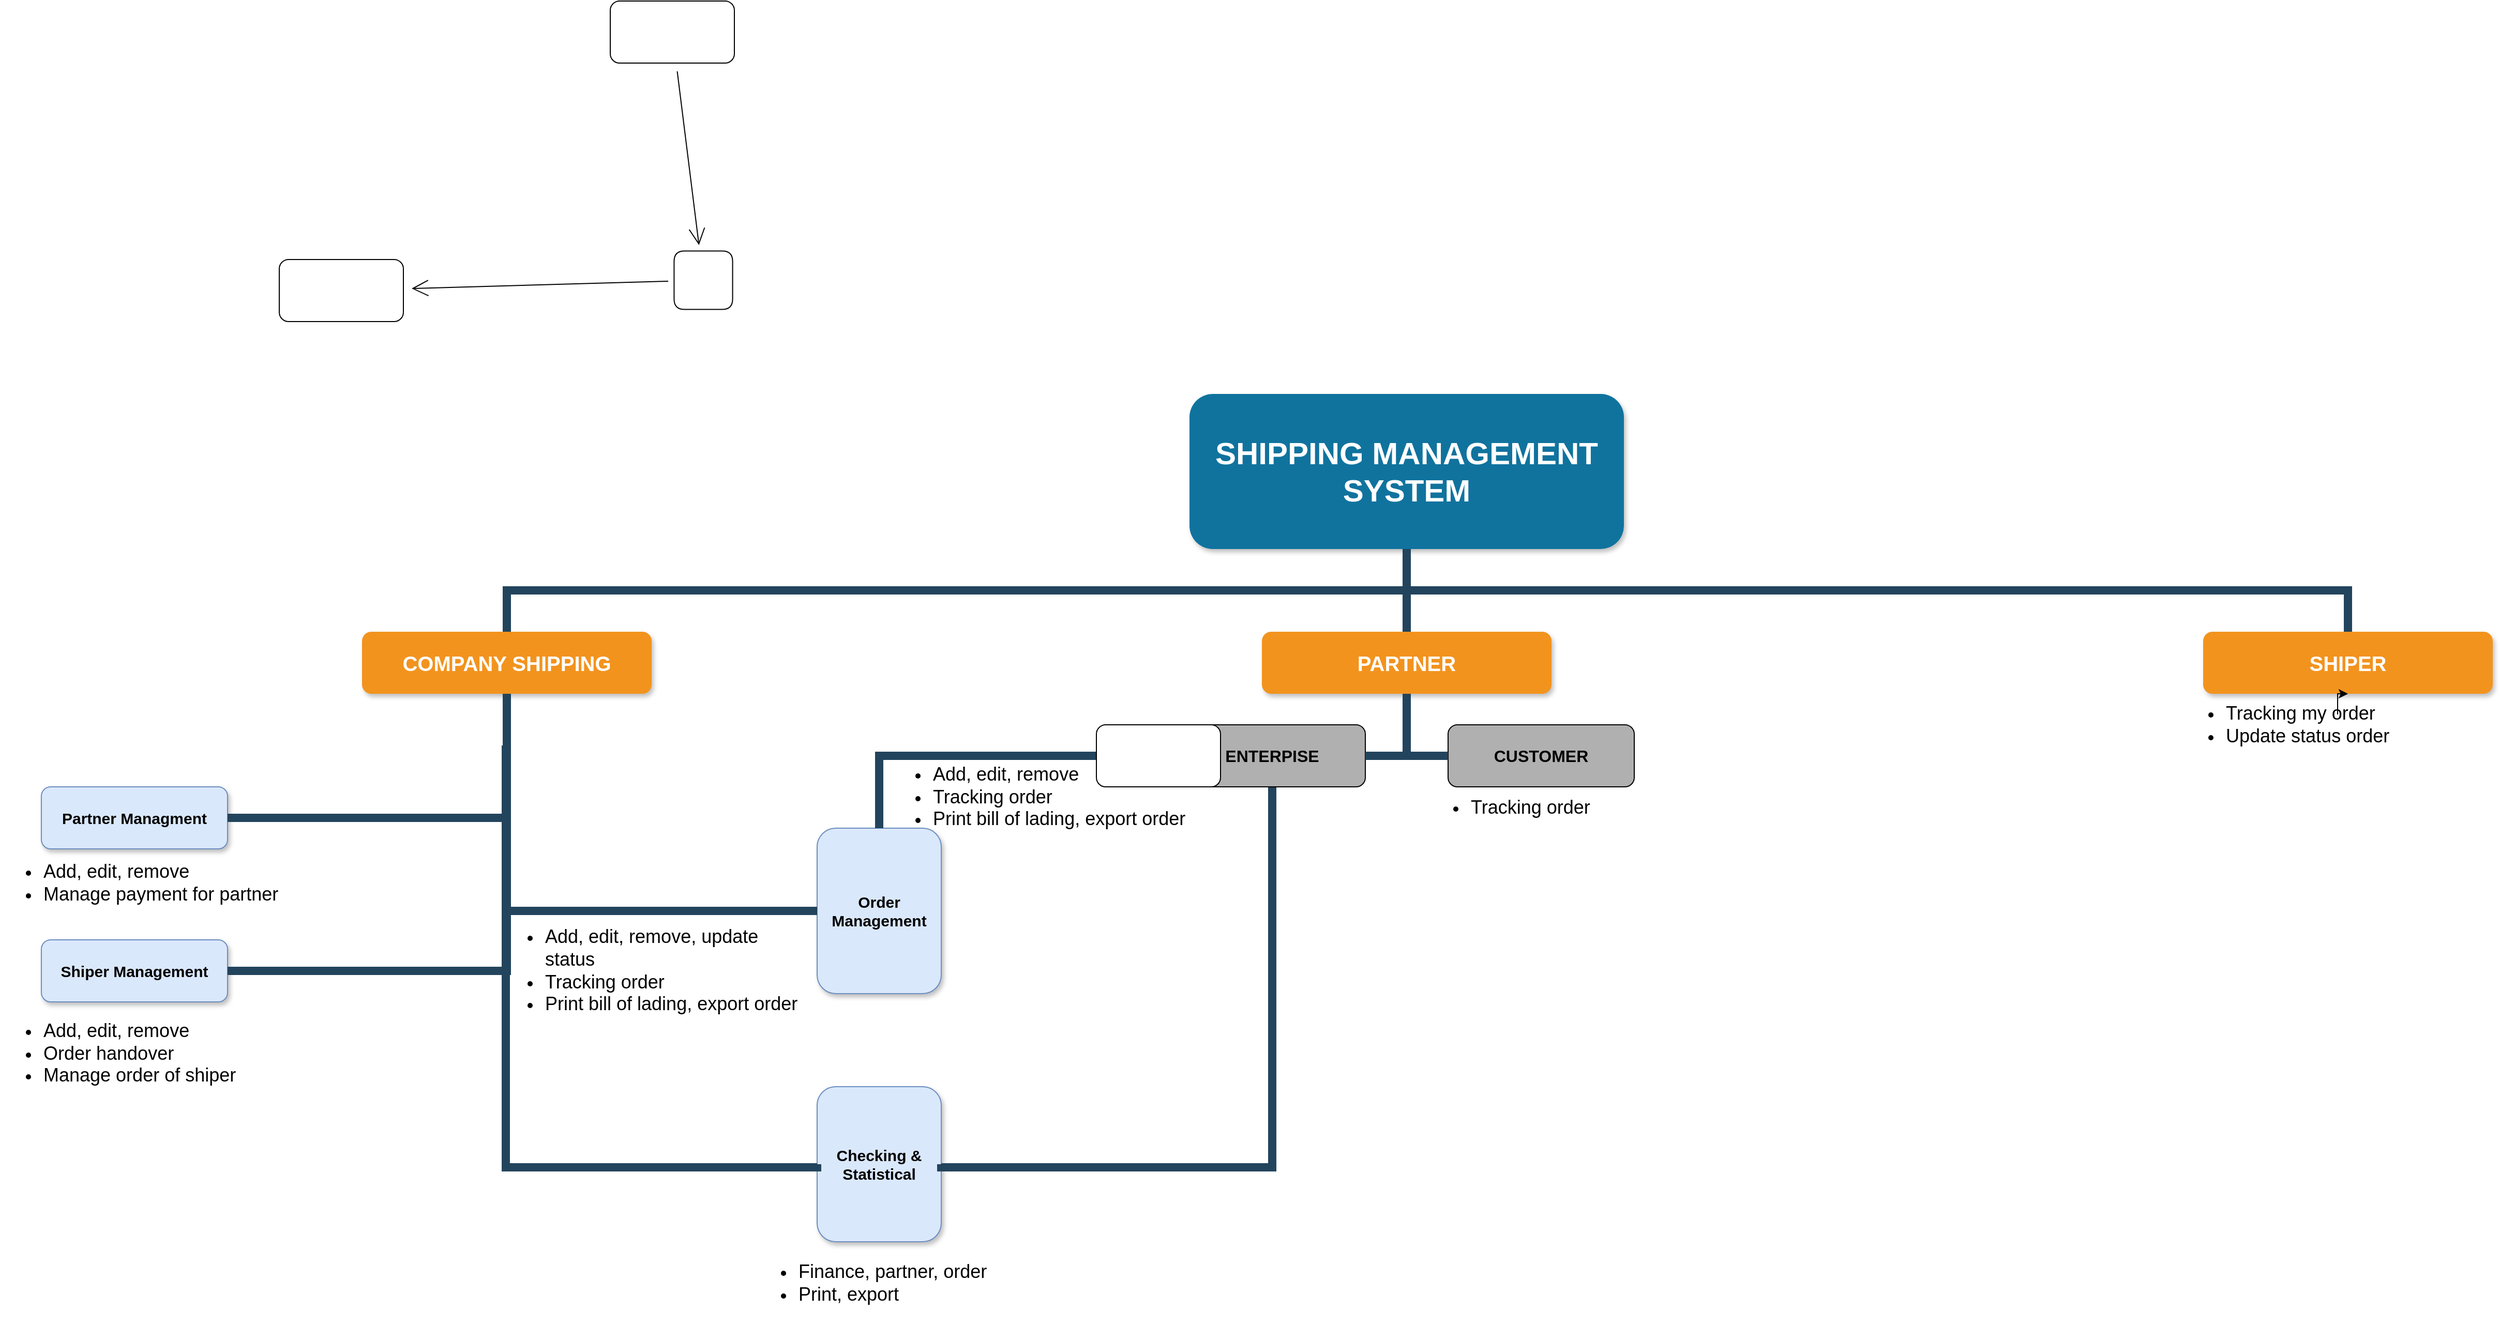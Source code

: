 <mxfile version="15.3.4" type="github">
  <diagram name="Page-1" id="64c3da0e-402f-94eb-ee01-a36477274f13">
    <mxGraphModel dx="2769" dy="1735" grid="1" gridSize="10" guides="1" tooltips="1" connect="1" arrows="1" fold="1" page="1" pageScale="1" pageWidth="1169" pageHeight="826" background="none" math="0" shadow="0">
      <root>
        <mxCell id="0" />
        <mxCell id="1" parent="0" />
        <mxCell id="2" value="SHIPPING MANAGEMENT SYSTEM" style="whiteSpace=wrap;rounded=1;shadow=1;fillColor=#10739E;strokeColor=none;fontColor=#FFFFFF;fontStyle=1;fontSize=30;" parent="1" vertex="1">
          <mxGeometry x="960" y="-50" width="420" height="150" as="geometry" />
        </mxCell>
        <mxCell id="3" value="COMPANY SHIPPING" style="whiteSpace=wrap;rounded=1;fillColor=#F2931E;strokeColor=none;shadow=1;fontColor=#FFFFFF;fontStyle=1;fontSize=20;" parent="1" vertex="1">
          <mxGeometry x="160" y="180" width="280" height="60" as="geometry" />
        </mxCell>
        <mxCell id="10" value="Partner Managment" style="whiteSpace=wrap;rounded=1;fillColor=#dae8fc;strokeColor=#6c8ebf;shadow=1;fontStyle=1;fontFamily=Helvetica;fontSize=15;" parent="1" vertex="1">
          <mxGeometry x="-150" y="330" width="180" height="60" as="geometry" />
        </mxCell>
        <mxCell id="103" value="" style="edgeStyle=elbowEdgeStyle;elbow=vertical;rounded=0;fontColor=#000000;endArrow=none;endFill=0;strokeWidth=8;strokeColor=#23445D;entryX=1;entryY=0.5;entryDx=0;entryDy=0;exitX=0.5;exitY=1;exitDx=0;exitDy=0;" parent="1" source="3" target="10" edge="1">
          <mxGeometry width="100" height="100" relative="1" as="geometry">
            <mxPoint x="20" y="290" as="sourcePoint" />
            <mxPoint x="120" y="190" as="targetPoint" />
            <Array as="points">
              <mxPoint x="170" y="360" />
            </Array>
          </mxGeometry>
        </mxCell>
        <mxCell id="229" value="" style="edgeStyle=elbowEdgeStyle;elbow=vertical;rounded=0;fontColor=#000000;endArrow=none;endFill=0;strokeWidth=8;strokeColor=#23445D;" parent="1" source="2" target="3" edge="1">
          <mxGeometry width="100" height="100" relative="1" as="geometry">
            <mxPoint x="540" y="140" as="sourcePoint" />
            <mxPoint x="640" y="40" as="targetPoint" />
          </mxGeometry>
        </mxCell>
        <mxCell id="231" value="" style="edgeStyle=elbowEdgeStyle;elbow=vertical;rounded=0;fontColor=#000000;endArrow=none;endFill=0;strokeWidth=8;strokeColor=#23445D;" parent="1" source="2" edge="1">
          <mxGeometry width="100" height="100" relative="1" as="geometry">
            <mxPoint x="560" y="160" as="sourcePoint" />
            <mxPoint x="1170" y="180" as="targetPoint" />
          </mxGeometry>
        </mxCell>
        <mxCell id="234" value="" style="edgeStyle=elbowEdgeStyle;elbow=vertical;rounded=0;fontColor=#000000;endArrow=none;endFill=0;strokeWidth=8;strokeColor=#23445D;entryX=0.5;entryY=0;entryDx=0;entryDy=0;" parent="1" source="2" target="_okTCba526bZoAkwn3fd-258" edge="1">
          <mxGeometry width="100" height="100" relative="1" as="geometry">
            <mxPoint x="590" y="190" as="sourcePoint" />
            <mxPoint x="2080" y="170.0" as="targetPoint" />
            <Array as="points">
              <mxPoint x="1630" y="140" />
            </Array>
          </mxGeometry>
        </mxCell>
        <mxCell id="_okTCba526bZoAkwn3fd-239" value="Order Management" style="whiteSpace=wrap;rounded=1;fillColor=#dae8fc;strokeColor=#6c8ebf;shadow=1;fontStyle=1;fontFamily=Helvetica;fontSize=15;" parent="1" vertex="1">
          <mxGeometry x="600" y="370" width="120" height="160" as="geometry" />
        </mxCell>
        <mxCell id="_okTCba526bZoAkwn3fd-240" value="" style="edgeStyle=elbowEdgeStyle;elbow=vertical;rounded=0;fontColor=#000000;endArrow=none;endFill=0;strokeWidth=8;strokeColor=#23445D;entryX=0;entryY=0.5;entryDx=0;entryDy=0;" parent="1" target="_okTCba526bZoAkwn3fd-239" edge="1">
          <mxGeometry width="100" height="100" relative="1" as="geometry">
            <mxPoint x="300" y="240" as="sourcePoint" />
            <mxPoint x="690" y="290" as="targetPoint" />
            <Array as="points">
              <mxPoint x="450" y="450" />
            </Array>
          </mxGeometry>
        </mxCell>
        <mxCell id="_okTCba526bZoAkwn3fd-241" value="Shiper Management" style="whiteSpace=wrap;rounded=1;fillColor=#dae8fc;strokeColor=#6c8ebf;shadow=1;fontStyle=1;fontFamily=Helvetica;fontSize=15;" parent="1" vertex="1">
          <mxGeometry x="-150" y="478" width="180" height="60" as="geometry" />
        </mxCell>
        <mxCell id="_okTCba526bZoAkwn3fd-242" value="" style="edgeStyle=elbowEdgeStyle;elbow=vertical;rounded=0;fontColor=#000000;endArrow=none;endFill=0;strokeWidth=8;strokeColor=#23445D;exitX=0.5;exitY=1;exitDx=0;exitDy=0;entryX=1;entryY=0.5;entryDx=0;entryDy=0;" parent="1" source="3" target="_okTCba526bZoAkwn3fd-241" edge="1">
          <mxGeometry width="100" height="100" relative="1" as="geometry">
            <mxPoint x="880" y="380" as="sourcePoint" />
            <mxPoint x="700" y="340" as="targetPoint" />
            <Array as="points">
              <mxPoint x="180" y="508" />
            </Array>
          </mxGeometry>
        </mxCell>
        <mxCell id="_okTCba526bZoAkwn3fd-243" value="Checking &amp; Statistical" style="whiteSpace=wrap;rounded=1;fillColor=#dae8fc;strokeColor=#6c8ebf;shadow=1;fontStyle=1;fontFamily=Helvetica;fontSize=15;" parent="1" vertex="1">
          <mxGeometry x="600" y="620" width="120" height="150" as="geometry" />
        </mxCell>
        <mxCell id="_okTCba526bZoAkwn3fd-244" value="" style="edgeStyle=elbowEdgeStyle;elbow=vertical;rounded=0;fontColor=#000000;endArrow=none;endFill=0;strokeWidth=8;strokeColor=#23445D;exitX=0.5;exitY=1;exitDx=0;exitDy=0;entryX=0;entryY=0.5;entryDx=0;entryDy=0;" parent="1" target="_okTCba526bZoAkwn3fd-243" edge="1">
          <mxGeometry width="100" height="100" relative="1" as="geometry">
            <mxPoint x="299.0" y="290" as="sourcePoint" />
            <mxPoint x="939" y="400" as="targetPoint" />
            <Array as="points">
              <mxPoint x="460" y="698" />
              <mxPoint x="549" y="340" />
            </Array>
          </mxGeometry>
        </mxCell>
        <mxCell id="_okTCba526bZoAkwn3fd-246" value="&lt;ul style=&quot;font-size: 18px;&quot;&gt;&lt;li style=&quot;font-size: 18px;&quot;&gt;Add, edit, remove&lt;/li&gt;&lt;li style=&quot;font-size: 18px;&quot;&gt;Order handover&lt;br style=&quot;font-size: 18px;&quot;&gt;&lt;/li&gt;&lt;li style=&quot;font-size: 18px;&quot;&gt;Manage order of shiper&lt;/li&gt;&lt;/ul&gt;" style="text;html=1;strokeColor=none;fillColor=none;align=left;verticalAlign=middle;whiteSpace=wrap;rounded=0;fontFamily=Helvetica;fontSize=18;" parent="1" vertex="1">
          <mxGeometry x="-190" y="578" width="240" height="20" as="geometry" />
        </mxCell>
        <mxCell id="_okTCba526bZoAkwn3fd-247" value="&lt;ul style=&quot;font-size: 18px;&quot;&gt;&lt;li style=&quot;font-size: 18px;&quot;&gt;Add, edit, remove, update status&lt;/li&gt;&lt;li style=&quot;font-size: 18px;&quot;&gt;Tracking order&lt;/li&gt;&lt;li style=&quot;font-size: 18px;&quot;&gt;Print bill of lading, export order&lt;/li&gt;&lt;/ul&gt;" style="text;html=1;strokeColor=none;fillColor=none;align=left;verticalAlign=middle;whiteSpace=wrap;rounded=0;fontFamily=Helvetica;fontSize=18;" parent="1" vertex="1">
          <mxGeometry x="295" y="498" width="290" height="20" as="geometry" />
        </mxCell>
        <mxCell id="_okTCba526bZoAkwn3fd-250" value="&lt;ul style=&quot;font-size: 18px;&quot;&gt;&lt;li style=&quot;font-size: 18px;&quot;&gt;Add, edit, remove&lt;/li&gt;&lt;li style=&quot;font-size: 18px;&quot;&gt;Manage payment for partner&lt;/li&gt;&lt;/ul&gt;" style="text;html=1;strokeColor=none;fillColor=none;align=left;verticalAlign=middle;whiteSpace=wrap;rounded=0;fontFamily=Helvetica;fontSize=18;" parent="1" vertex="1">
          <mxGeometry x="-190" y="413" width="300" height="20" as="geometry" />
        </mxCell>
        <mxCell id="_okTCba526bZoAkwn3fd-251" value="&lt;ul style=&quot;font-size: 18px;&quot;&gt;&lt;li style=&quot;font-size: 18px;&quot;&gt;Finance, partner, order&lt;/li&gt;&lt;li style=&quot;font-size: 18px;&quot;&gt;Print, export&lt;/li&gt;&lt;/ul&gt;" style="text;html=1;strokeColor=none;fillColor=none;align=left;verticalAlign=middle;whiteSpace=wrap;rounded=0;fontFamily=Helvetica;fontSize=18;" parent="1" vertex="1">
          <mxGeometry x="540" y="800" width="251" height="20" as="geometry" />
        </mxCell>
        <mxCell id="_okTCba526bZoAkwn3fd-252" value="PARTNER" style="whiteSpace=wrap;rounded=1;fillColor=#F2931E;strokeColor=none;shadow=1;fontColor=#FFFFFF;fontStyle=1;fontSize=20;" parent="1" vertex="1">
          <mxGeometry x="1030" y="180" width="280" height="60" as="geometry" />
        </mxCell>
        <mxCell id="_okTCba526bZoAkwn3fd-253" value="" style="edgeStyle=elbowEdgeStyle;elbow=vertical;rounded=0;fontColor=#000000;endArrow=none;endFill=0;strokeWidth=8;strokeColor=#23445D;entryX=1;entryY=0.5;entryDx=0;entryDy=0;exitX=0.5;exitY=1;exitDx=0;exitDy=0;" parent="1" source="_okTCba526bZoAkwn3fd-261" target="_okTCba526bZoAkwn3fd-243" edge="1">
          <mxGeometry width="100" height="100" relative="1" as="geometry">
            <mxPoint x="1070" y="300" as="sourcePoint" />
            <mxPoint x="689" y="640" as="targetPoint" />
            <Array as="points">
              <mxPoint x="880" y="698" />
              <mxPoint x="940" y="440" />
              <mxPoint x="1100" y="568" />
            </Array>
          </mxGeometry>
        </mxCell>
        <mxCell id="_okTCba526bZoAkwn3fd-255" value="&lt;ul style=&quot;font-size: 18px;&quot;&gt;&lt;li style=&quot;font-size: 18px;&quot;&gt;Add, edit, remove&lt;/li&gt;&lt;li style=&quot;font-size: 18px;&quot;&gt;Tracking order&lt;/li&gt;&lt;li style=&quot;font-size: 18px;&quot;&gt;Print bill of lading, export order&lt;/li&gt;&lt;/ul&gt;" style="text;html=1;strokeColor=none;fillColor=none;align=left;verticalAlign=middle;whiteSpace=wrap;rounded=0;fontFamily=Helvetica;fontSize=18;" parent="1" vertex="1">
          <mxGeometry x="670" y="330" width="300" height="20" as="geometry" />
        </mxCell>
        <mxCell id="_okTCba526bZoAkwn3fd-256" value="" style="edgeStyle=elbowEdgeStyle;elbow=vertical;rounded=0;fontColor=#000000;endArrow=none;endFill=0;strokeWidth=8;strokeColor=#23445D;entryX=0.5;entryY=0;entryDx=0;entryDy=0;exitX=0;exitY=0.5;exitDx=0;exitDy=0;" parent="1" source="_okTCba526bZoAkwn3fd-261" target="_okTCba526bZoAkwn3fd-239" edge="1">
          <mxGeometry width="100" height="100" relative="1" as="geometry">
            <mxPoint x="940" y="300" as="sourcePoint" />
            <mxPoint x="800.0" y="480.0" as="targetPoint" />
            <Array as="points">
              <mxPoint x="670" y="300" />
            </Array>
          </mxGeometry>
        </mxCell>
        <mxCell id="_okTCba526bZoAkwn3fd-258" value="SHIPER" style="whiteSpace=wrap;rounded=1;fillColor=#F2931E;strokeColor=none;shadow=1;fontColor=#FFFFFF;fontStyle=1;fontSize=20;" parent="1" vertex="1">
          <mxGeometry x="1940" y="180" width="280" height="60" as="geometry" />
        </mxCell>
        <mxCell id="_okTCba526bZoAkwn3fd-259" value="&lt;b style=&quot;font-size: 16px;&quot;&gt;CUSTOMER&lt;/b&gt;" style="rounded=1;whiteSpace=wrap;html=1;fontFamily=Helvetica;fontSize=16;labelBackgroundColor=none;fillColor=#B0B0B0;" parent="1" vertex="1">
          <mxGeometry x="1210" y="270" width="180" height="60" as="geometry" />
        </mxCell>
        <mxCell id="_okTCba526bZoAkwn3fd-261" value="&lt;b&gt;ENTERPISE&lt;/b&gt;" style="rounded=1;whiteSpace=wrap;html=1;fontFamily=Helvetica;fontSize=16;labelBackgroundColor=none;fillColor=#B0B0B0;" parent="1" vertex="1">
          <mxGeometry x="950" y="270" width="180" height="60" as="geometry" />
        </mxCell>
        <mxCell id="_okTCba526bZoAkwn3fd-262" value="" style="edgeStyle=elbowEdgeStyle;elbow=vertical;rounded=0;fontColor=#000000;endArrow=none;endFill=0;strokeWidth=8;strokeColor=#23445D;entryX=1;entryY=0.5;entryDx=0;entryDy=0;exitX=0.5;exitY=1;exitDx=0;exitDy=0;" parent="1" source="_okTCba526bZoAkwn3fd-252" target="_okTCba526bZoAkwn3fd-261" edge="1">
          <mxGeometry width="100" height="100" relative="1" as="geometry">
            <mxPoint x="1260.0" y="280" as="sourcePoint" />
            <mxPoint x="1010.0" y="280" as="targetPoint" />
            <Array as="points">
              <mxPoint x="1160" y="300" />
            </Array>
          </mxGeometry>
        </mxCell>
        <mxCell id="_okTCba526bZoAkwn3fd-263" value="" style="edgeStyle=elbowEdgeStyle;elbow=vertical;rounded=0;fontColor=#000000;endArrow=none;endFill=0;strokeWidth=8;strokeColor=#23445D;entryX=0;entryY=0.5;entryDx=0;entryDy=0;" parent="1" target="_okTCba526bZoAkwn3fd-259" edge="1">
          <mxGeometry width="100" height="100" relative="1" as="geometry">
            <mxPoint x="1170" y="240" as="sourcePoint" />
            <mxPoint x="1140" y="310" as="targetPoint" />
            <Array as="points">
              <mxPoint x="1180" y="300" />
            </Array>
          </mxGeometry>
        </mxCell>
        <mxCell id="_okTCba526bZoAkwn3fd-264" value="&lt;ul style=&quot;font-size: 18px&quot;&gt;&lt;li style=&quot;font-size: 18px&quot;&gt;Tracking order&lt;/li&gt;&lt;/ul&gt;" style="text;html=1;strokeColor=none;fillColor=none;align=left;verticalAlign=middle;whiteSpace=wrap;rounded=0;fontFamily=Helvetica;fontSize=18;" parent="1" vertex="1">
          <mxGeometry x="1190" y="340" width="300" height="20" as="geometry" />
        </mxCell>
        <mxCell id="_okTCba526bZoAkwn3fd-268" value="" style="edgeStyle=orthogonalEdgeStyle;rounded=0;orthogonalLoop=1;jettySize=auto;html=1;fontFamily=Helvetica;fontSize=18;" parent="1" source="_okTCba526bZoAkwn3fd-265" target="_okTCba526bZoAkwn3fd-258" edge="1">
          <mxGeometry relative="1" as="geometry" />
        </mxCell>
        <mxCell id="_okTCba526bZoAkwn3fd-265" value="&lt;ul style=&quot;font-size: 18px&quot;&gt;&lt;li style=&quot;font-size: 18px&quot;&gt;Tracking my order&lt;/li&gt;&lt;li style=&quot;font-size: 18px&quot;&gt;Update status order&lt;/li&gt;&lt;/ul&gt;" style="text;html=1;strokeColor=none;fillColor=none;align=left;verticalAlign=middle;whiteSpace=wrap;rounded=0;fontFamily=Helvetica;fontSize=18;" parent="1" vertex="1">
          <mxGeometry x="1920" y="260" width="300" height="20" as="geometry" />
        </mxCell>
        <mxCell id="bLyojbW45M4yBMKop31f-234" value="" style="rounded=1;whiteSpace=wrap;html=1;hachureGap=4;pointerEvents=0;" vertex="1" parent="1">
          <mxGeometry x="870" y="270" width="120" height="60" as="geometry" />
        </mxCell>
        <mxCell id="bLyojbW45M4yBMKop31f-237" value="" style="edgeStyle=none;curved=1;rounded=0;orthogonalLoop=1;jettySize=auto;html=1;endArrow=open;startSize=14;endSize=14;sourcePerimeterSpacing=8;targetPerimeterSpacing=8;" edge="1" parent="1" source="bLyojbW45M4yBMKop31f-235" target="bLyojbW45M4yBMKop31f-236">
          <mxGeometry relative="1" as="geometry" />
        </mxCell>
        <mxCell id="bLyojbW45M4yBMKop31f-235" value="" style="rounded=1;whiteSpace=wrap;html=1;hachureGap=4;pointerEvents=0;" vertex="1" parent="1">
          <mxGeometry x="400" y="-430" width="120" height="60" as="geometry" />
        </mxCell>
        <mxCell id="bLyojbW45M4yBMKop31f-239" value="" style="edgeStyle=none;curved=1;rounded=0;orthogonalLoop=1;jettySize=auto;html=1;endArrow=open;startSize=14;endSize=14;sourcePerimeterSpacing=8;targetPerimeterSpacing=8;" edge="1" parent="1" source="bLyojbW45M4yBMKop31f-236" target="bLyojbW45M4yBMKop31f-238">
          <mxGeometry relative="1" as="geometry" />
        </mxCell>
        <mxCell id="bLyojbW45M4yBMKop31f-236" value="" style="rhombus;whiteSpace=wrap;html=1;rounded=1;hachureGap=4;rotation=-225;" vertex="1" parent="1">
          <mxGeometry x="450" y="-200" width="80" height="80" as="geometry" />
        </mxCell>
        <mxCell id="bLyojbW45M4yBMKop31f-238" value="" style="whiteSpace=wrap;html=1;rounded=1;hachureGap=4;" vertex="1" parent="1">
          <mxGeometry x="80" y="-180" width="120" height="60" as="geometry" />
        </mxCell>
      </root>
    </mxGraphModel>
  </diagram>
</mxfile>
